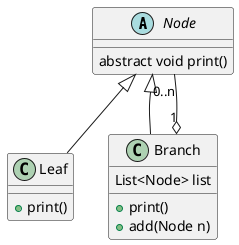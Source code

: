 @startuml
'https://plantuml.com/class-diagram

abstract class Node {
    abstract void print()
}

class Leaf {
    + print()
}

class Branch{
    List<Node> list

    + print()
    + add(Node n)
}


Node <|-- Leaf
Node <|-- Branch

Node "0..n" --o "1" Branch


@enduml